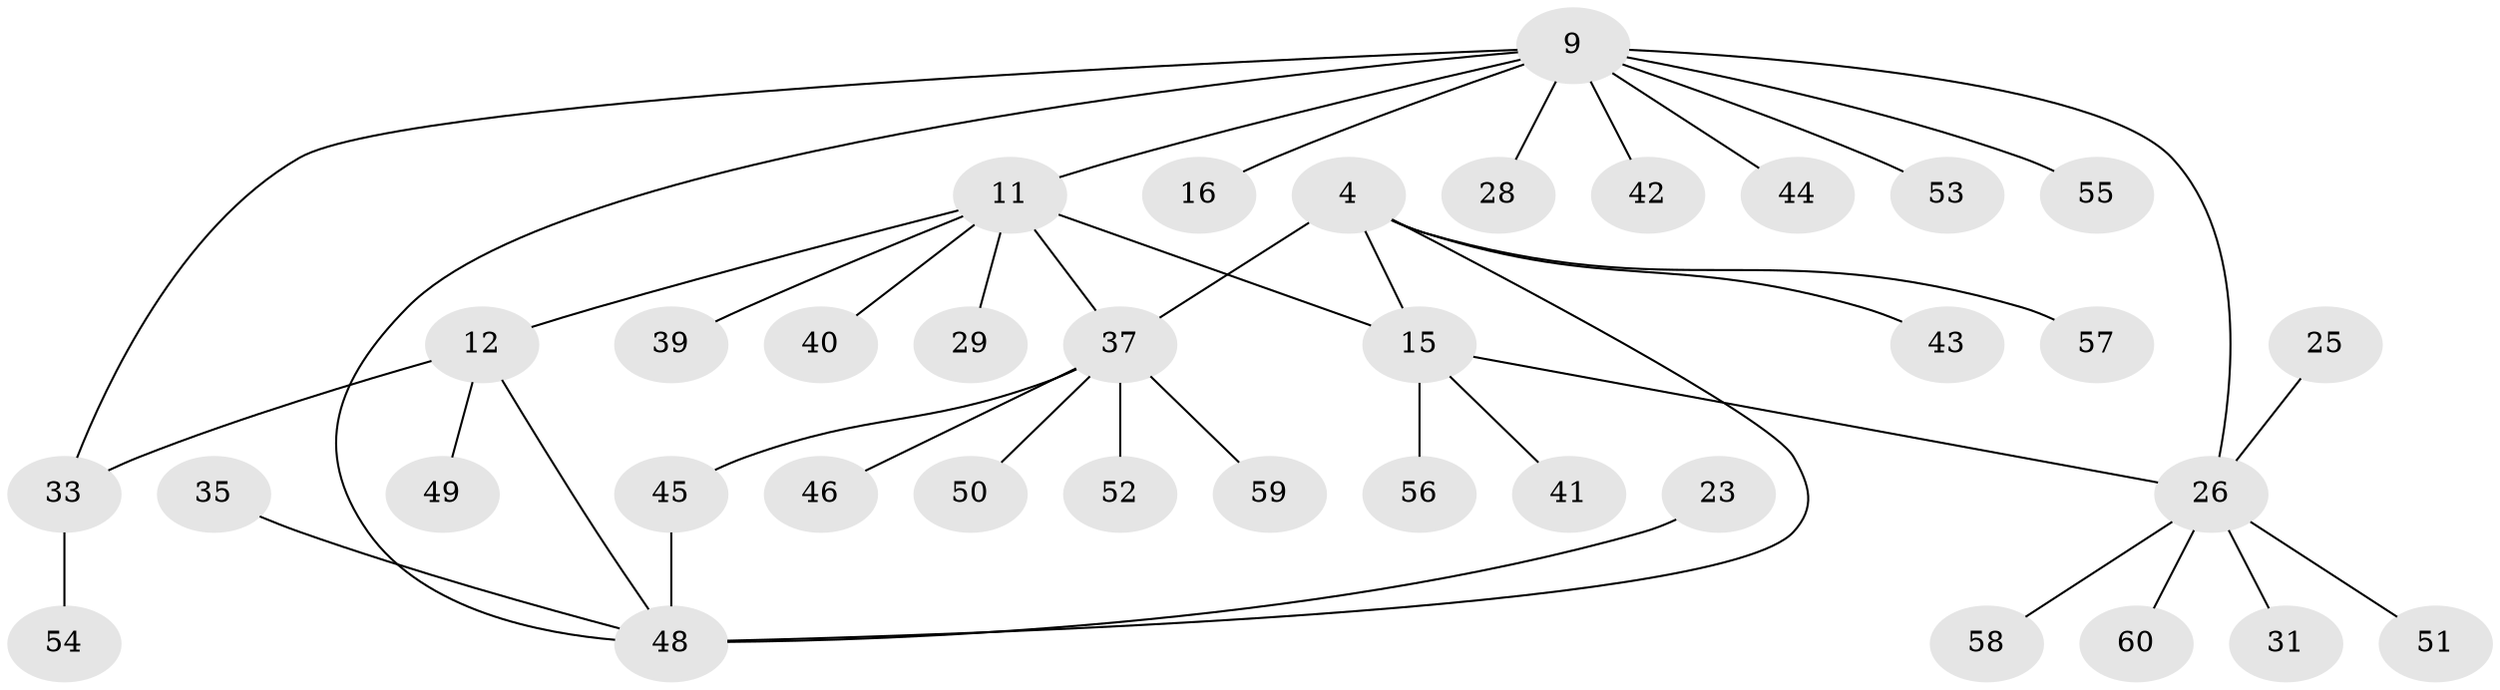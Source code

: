 // original degree distribution, {6: 0.08333333333333333, 5: 0.08333333333333333, 7: 0.016666666666666666, 8: 0.03333333333333333, 2: 0.21666666666666667, 4: 0.03333333333333333, 1: 0.5166666666666667, 3: 0.016666666666666666}
// Generated by graph-tools (version 1.1) at 2025/59/03/04/25 21:59:13]
// undirected, 36 vertices, 41 edges
graph export_dot {
graph [start="1"]
  node [color=gray90,style=filled];
  4;
  9 [super="+8"];
  11 [super="+1"];
  12 [super="+10"];
  15 [super="+14"];
  16;
  23;
  25 [super="+19"];
  26 [super="+13"];
  28;
  29;
  31;
  33 [super="+7"];
  35;
  37 [super="+3+30"];
  39 [super="+38"];
  40 [super="+21"];
  41 [super="+32"];
  42;
  43 [super="+27"];
  44;
  45;
  46;
  48 [super="+24+6"];
  49 [super="+34"];
  50;
  51 [super="+18"];
  52;
  53;
  54;
  55;
  56 [super="+47"];
  57;
  58;
  59;
  60;
  4 -- 57;
  4 -- 15;
  4 -- 43;
  4 -- 37;
  4 -- 48 [weight=2];
  9 -- 16;
  9 -- 26 [weight=2];
  9 -- 28;
  9 -- 42;
  9 -- 44;
  9 -- 33 [weight=2];
  9 -- 11;
  9 -- 53;
  9 -- 55;
  9 -- 48;
  11 -- 12 [weight=2];
  11 -- 15 [weight=2];
  11 -- 29;
  11 -- 40;
  11 -- 39;
  11 -- 37 [weight=2];
  12 -- 33 [weight=2];
  12 -- 49;
  12 -- 48;
  15 -- 26 [weight=2];
  15 -- 41;
  15 -- 56;
  23 -- 48;
  25 -- 26;
  26 -- 60;
  26 -- 58;
  26 -- 31;
  26 -- 51;
  33 -- 54;
  35 -- 48;
  37 -- 45;
  37 -- 46;
  37 -- 50;
  37 -- 52;
  37 -- 59;
  45 -- 48;
}
